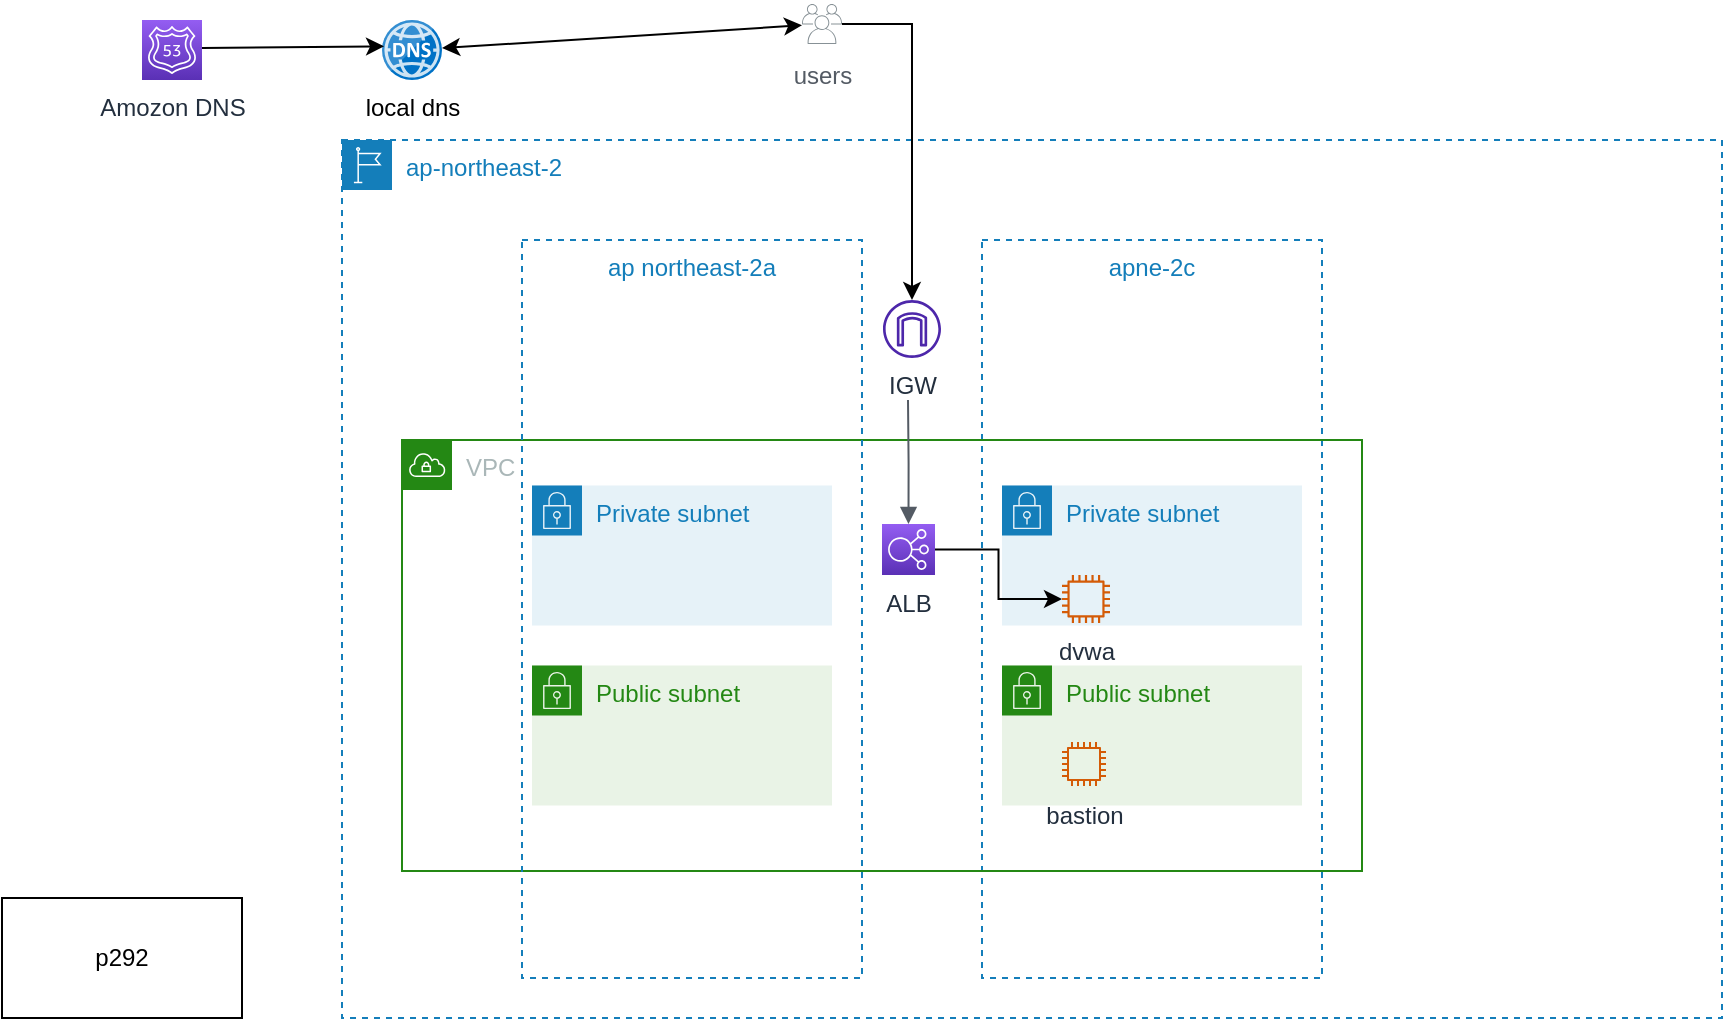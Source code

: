 <mxfile version="20.8.16" type="github">
  <diagram id="Ht1M8jgEwFfnCIfOTk4-" name="Page-1">
    <mxGraphModel dx="1235" dy="568" grid="1" gridSize="10" guides="1" tooltips="1" connect="1" arrows="1" fold="1" page="1" pageScale="1" pageWidth="1169" pageHeight="827" math="0" shadow="0">
      <root>
        <mxCell id="0" />
        <mxCell id="1" parent="0" />
        <mxCell id="KHJsK5k8bRfUbACJ1K8j-1" value="ap-northeast-2" style="points=[[0,0],[0.25,0],[0.5,0],[0.75,0],[1,0],[1,0.25],[1,0.5],[1,0.75],[1,1],[0.75,1],[0.5,1],[0.25,1],[0,1],[0,0.75],[0,0.5],[0,0.25]];outlineConnect=0;gradientColor=none;html=1;whiteSpace=wrap;fontSize=12;fontStyle=0;container=1;pointerEvents=0;collapsible=0;recursiveResize=0;shape=mxgraph.aws4.group;grIcon=mxgraph.aws4.group_region;strokeColor=#147EBA;fillColor=none;verticalAlign=top;align=left;spacingLeft=30;fontColor=#147EBA;dashed=1;" parent="1" vertex="1">
          <mxGeometry x="280" y="70" width="690" height="439" as="geometry" />
        </mxCell>
        <mxCell id="KHJsK5k8bRfUbACJ1K8j-7" value="apne-2c" style="fillColor=none;strokeColor=#147EBA;dashed=1;verticalAlign=top;fontStyle=0;fontColor=#147EBA;" parent="KHJsK5k8bRfUbACJ1K8j-1" vertex="1">
          <mxGeometry x="320" y="50" width="170" height="369" as="geometry" />
        </mxCell>
        <mxCell id="2IcFGVefA1JALdit7A2P-7" value="Private subnet" style="points=[[0,0],[0.25,0],[0.5,0],[0.75,0],[1,0],[1,0.25],[1,0.5],[1,0.75],[1,1],[0.75,1],[0.5,1],[0.25,1],[0,1],[0,0.75],[0,0.5],[0,0.25]];outlineConnect=0;gradientColor=none;html=1;whiteSpace=wrap;fontSize=12;fontStyle=0;container=1;pointerEvents=0;collapsible=0;recursiveResize=0;shape=mxgraph.aws4.group;grIcon=mxgraph.aws4.group_security_group;grStroke=0;strokeColor=#147EBA;fillColor=#E6F2F8;verticalAlign=top;align=left;spacingLeft=30;fontColor=#147EBA;dashed=0;" parent="KHJsK5k8bRfUbACJ1K8j-1" vertex="1">
          <mxGeometry x="330" y="172.75" width="150" height="70" as="geometry" />
        </mxCell>
        <mxCell id="KHJsK5k8bRfUbACJ1K8j-2" value="VPC" style="points=[[0,0],[0.25,0],[0.5,0],[0.75,0],[1,0],[1,0.25],[1,0.5],[1,0.75],[1,1],[0.75,1],[0.5,1],[0.25,1],[0,1],[0,0.75],[0,0.5],[0,0.25]];outlineConnect=0;gradientColor=none;html=1;whiteSpace=wrap;fontSize=12;fontStyle=0;container=1;pointerEvents=0;collapsible=0;recursiveResize=0;shape=mxgraph.aws4.group;grIcon=mxgraph.aws4.group_vpc;strokeColor=#248814;fillColor=none;verticalAlign=top;align=left;spacingLeft=30;fontColor=#AAB7B8;dashed=0;" parent="KHJsK5k8bRfUbACJ1K8j-1" vertex="1">
          <mxGeometry x="30" y="150" width="480" height="215.5" as="geometry" />
        </mxCell>
        <mxCell id="2IcFGVefA1JALdit7A2P-9" value="" style="edgeStyle=orthogonalEdgeStyle;rounded=0;orthogonalLoop=1;jettySize=auto;html=1;fontSize=9;" parent="KHJsK5k8bRfUbACJ1K8j-2" source="KHJsK5k8bRfUbACJ1K8j-14" target="KHJsK5k8bRfUbACJ1K8j-13" edge="1">
          <mxGeometry relative="1" as="geometry" />
        </mxCell>
        <mxCell id="KHJsK5k8bRfUbACJ1K8j-14" value="ALB" style="sketch=0;points=[[0,0,0],[0.25,0,0],[0.5,0,0],[0.75,0,0],[1,0,0],[0,1,0],[0.25,1,0],[0.5,1,0],[0.75,1,0],[1,1,0],[0,0.25,0],[0,0.5,0],[0,0.75,0],[1,0.25,0],[1,0.5,0],[1,0.75,0]];outlineConnect=0;fontColor=#232F3E;gradientColor=#945DF2;gradientDirection=north;fillColor=#5A30B5;strokeColor=#ffffff;dashed=0;verticalLabelPosition=bottom;verticalAlign=top;align=center;html=1;fontSize=12;fontStyle=0;aspect=fixed;shape=mxgraph.aws4.resourceIcon;resIcon=mxgraph.aws4.elastic_load_balancing;" parent="KHJsK5k8bRfUbACJ1K8j-2" vertex="1">
          <mxGeometry x="240" y="42" width="26.5" height="25.5" as="geometry" />
        </mxCell>
        <mxCell id="KHJsK5k8bRfUbACJ1K8j-13" value="dvwa" style="sketch=0;outlineConnect=0;fontColor=#232F3E;gradientColor=none;fillColor=#D45B07;strokeColor=none;dashed=0;verticalLabelPosition=bottom;verticalAlign=top;align=center;html=1;fontSize=12;fontStyle=0;aspect=fixed;pointerEvents=1;shape=mxgraph.aws4.instance2;" parent="KHJsK5k8bRfUbACJ1K8j-2" vertex="1">
          <mxGeometry x="330" y="67.5" width="24" height="24" as="geometry" />
        </mxCell>
        <mxCell id="KHJsK5k8bRfUbACJ1K8j-6" value="ap northeast-2a" style="fillColor=none;strokeColor=#147EBA;dashed=1;verticalAlign=top;fontStyle=0;fontColor=#147EBA;" parent="KHJsK5k8bRfUbACJ1K8j-1" vertex="1">
          <mxGeometry x="90" y="50" width="170" height="369" as="geometry" />
        </mxCell>
        <mxCell id="KHJsK5k8bRfUbACJ1K8j-15" value="IGW" style="sketch=0;outlineConnect=0;fontColor=#232F3E;gradientColor=none;fillColor=#4D27AA;strokeColor=none;dashed=0;verticalLabelPosition=bottom;verticalAlign=top;align=center;html=1;fontSize=12;fontStyle=0;aspect=fixed;pointerEvents=1;shape=mxgraph.aws4.internet_gateway;" parent="KHJsK5k8bRfUbACJ1K8j-1" vertex="1">
          <mxGeometry x="270" y="80" width="30" height="29" as="geometry" />
        </mxCell>
        <mxCell id="KHJsK5k8bRfUbACJ1K8j-16" value="" style="edgeStyle=orthogonalEdgeStyle;html=1;endArrow=none;elbow=vertical;startArrow=block;startFill=1;strokeColor=#545B64;rounded=0;exitX=0.5;exitY=0;exitDx=0;exitDy=0;exitPerimeter=0;" parent="KHJsK5k8bRfUbACJ1K8j-1" source="KHJsK5k8bRfUbACJ1K8j-14" edge="1">
          <mxGeometry width="100" relative="1" as="geometry">
            <mxPoint x="178" y="70" as="sourcePoint" />
            <mxPoint x="283" y="130" as="targetPoint" />
          </mxGeometry>
        </mxCell>
        <mxCell id="2IcFGVefA1JALdit7A2P-8" value="Public subnet" style="points=[[0,0],[0.25,0],[0.5,0],[0.75,0],[1,0],[1,0.25],[1,0.5],[1,0.75],[1,1],[0.75,1],[0.5,1],[0.25,1],[0,1],[0,0.75],[0,0.5],[0,0.25]];outlineConnect=0;gradientColor=none;html=1;whiteSpace=wrap;fontSize=12;fontStyle=0;container=1;pointerEvents=0;collapsible=0;recursiveResize=0;shape=mxgraph.aws4.group;grIcon=mxgraph.aws4.group_security_group;grStroke=0;strokeColor=#248814;fillColor=#E9F3E6;verticalAlign=top;align=left;spacingLeft=30;fontColor=#248814;dashed=0;" parent="KHJsK5k8bRfUbACJ1K8j-1" vertex="1">
          <mxGeometry x="330" y="262.75" width="150" height="70" as="geometry" />
        </mxCell>
        <mxCell id="2IcFGVefA1JALdit7A2P-5" value="Private subnet" style="points=[[0,0],[0.25,0],[0.5,0],[0.75,0],[1,0],[1,0.25],[1,0.5],[1,0.75],[1,1],[0.75,1],[0.5,1],[0.25,1],[0,1],[0,0.75],[0,0.5],[0,0.25]];outlineConnect=0;gradientColor=none;html=1;whiteSpace=wrap;fontSize=12;fontStyle=0;container=1;pointerEvents=0;collapsible=0;recursiveResize=0;shape=mxgraph.aws4.group;grIcon=mxgraph.aws4.group_security_group;grStroke=0;strokeColor=#147EBA;fillColor=#E6F2F8;verticalAlign=top;align=left;spacingLeft=30;fontColor=#147EBA;dashed=0;" parent="KHJsK5k8bRfUbACJ1K8j-1" vertex="1">
          <mxGeometry x="95" y="172.75" width="150" height="70" as="geometry" />
        </mxCell>
        <mxCell id="2IcFGVefA1JALdit7A2P-6" value="Public subnet" style="points=[[0,0],[0.25,0],[0.5,0],[0.75,0],[1,0],[1,0.25],[1,0.5],[1,0.75],[1,1],[0.75,1],[0.5,1],[0.25,1],[0,1],[0,0.75],[0,0.5],[0,0.25]];outlineConnect=0;gradientColor=none;html=1;whiteSpace=wrap;fontSize=12;fontStyle=0;container=1;pointerEvents=0;collapsible=0;recursiveResize=0;shape=mxgraph.aws4.group;grIcon=mxgraph.aws4.group_security_group;grStroke=0;strokeColor=#248814;fillColor=#E9F3E6;verticalAlign=top;align=left;spacingLeft=30;fontColor=#248814;dashed=0;" parent="KHJsK5k8bRfUbACJ1K8j-1" vertex="1">
          <mxGeometry x="95" y="262.75" width="150" height="70" as="geometry" />
        </mxCell>
        <mxCell id="KHJsK5k8bRfUbACJ1K8j-10" value="bastion" style="sketch=0;outlineConnect=0;fontColor=#232F3E;gradientColor=none;fillColor=#D45B07;strokeColor=none;dashed=0;verticalLabelPosition=bottom;verticalAlign=top;align=center;html=1;fontSize=12;fontStyle=0;aspect=fixed;pointerEvents=1;shape=mxgraph.aws4.instance2;" parent="KHJsK5k8bRfUbACJ1K8j-1" vertex="1">
          <mxGeometry x="360" y="300" width="22" height="24" as="geometry" />
        </mxCell>
        <mxCell id="KHJsK5k8bRfUbACJ1K8j-21" style="edgeStyle=orthogonalEdgeStyle;rounded=0;orthogonalLoop=1;jettySize=auto;html=1;" parent="1" source="KHJsK5k8bRfUbACJ1K8j-9" target="KHJsK5k8bRfUbACJ1K8j-15" edge="1">
          <mxGeometry relative="1" as="geometry" />
        </mxCell>
        <mxCell id="KHJsK5k8bRfUbACJ1K8j-9" value="users" style="sketch=0;outlineConnect=0;gradientColor=none;fontColor=#545B64;strokeColor=none;fillColor=#879196;dashed=0;verticalLabelPosition=bottom;verticalAlign=top;align=center;html=1;fontSize=12;fontStyle=0;aspect=fixed;shape=mxgraph.aws4.illustration_users;pointerEvents=1" parent="1" vertex="1">
          <mxGeometry x="510" width="20" height="24" as="geometry" />
        </mxCell>
        <mxCell id="PWLGubYGu68c671mccSY-2" value="Amozon DNS&lt;br&gt;" style="sketch=0;points=[[0,0,0],[0.25,0,0],[0.5,0,0],[0.75,0,0],[1,0,0],[0,1,0],[0.25,1,0],[0.5,1,0],[0.75,1,0],[1,1,0],[0,0.25,0],[0,0.5,0],[0,0.75,0],[1,0.25,0],[1,0.5,0],[1,0.75,0]];outlineConnect=0;fontColor=#232F3E;gradientColor=#945DF2;gradientDirection=north;fillColor=#5A30B5;strokeColor=#ffffff;dashed=0;verticalLabelPosition=bottom;verticalAlign=top;align=center;html=1;fontSize=12;fontStyle=0;aspect=fixed;shape=mxgraph.aws4.resourceIcon;resIcon=mxgraph.aws4.route_53;" vertex="1" parent="1">
          <mxGeometry x="180" y="10" width="30" height="30" as="geometry" />
        </mxCell>
        <mxCell id="PWLGubYGu68c671mccSY-3" value="p292&lt;br&gt;" style="rounded=0;whiteSpace=wrap;html=1;" vertex="1" parent="1">
          <mxGeometry x="110" y="449" width="120" height="60" as="geometry" />
        </mxCell>
        <mxCell id="PWLGubYGu68c671mccSY-4" value="local dns" style="sketch=0;aspect=fixed;html=1;points=[];align=center;image;fontSize=12;image=img/lib/mscae/DNS.svg;" vertex="1" parent="1">
          <mxGeometry x="300" y="10" width="30" height="30" as="geometry" />
        </mxCell>
        <mxCell id="PWLGubYGu68c671mccSY-5" value="" style="endArrow=classic;startArrow=classic;html=1;rounded=0;" edge="1" parent="1" source="PWLGubYGu68c671mccSY-4" target="KHJsK5k8bRfUbACJ1K8j-9">
          <mxGeometry width="50" height="50" relative="1" as="geometry">
            <mxPoint x="450" y="60" as="sourcePoint" />
            <mxPoint x="500" y="10" as="targetPoint" />
          </mxGeometry>
        </mxCell>
        <mxCell id="PWLGubYGu68c671mccSY-6" value="" style="endArrow=classic;html=1;rounded=0;entryX=0.034;entryY=0.439;entryDx=0;entryDy=0;entryPerimeter=0;" edge="1" parent="1" target="PWLGubYGu68c671mccSY-4">
          <mxGeometry width="50" height="50" relative="1" as="geometry">
            <mxPoint x="210" y="24" as="sourcePoint" />
            <mxPoint x="260" y="-26" as="targetPoint" />
          </mxGeometry>
        </mxCell>
      </root>
    </mxGraphModel>
  </diagram>
</mxfile>

